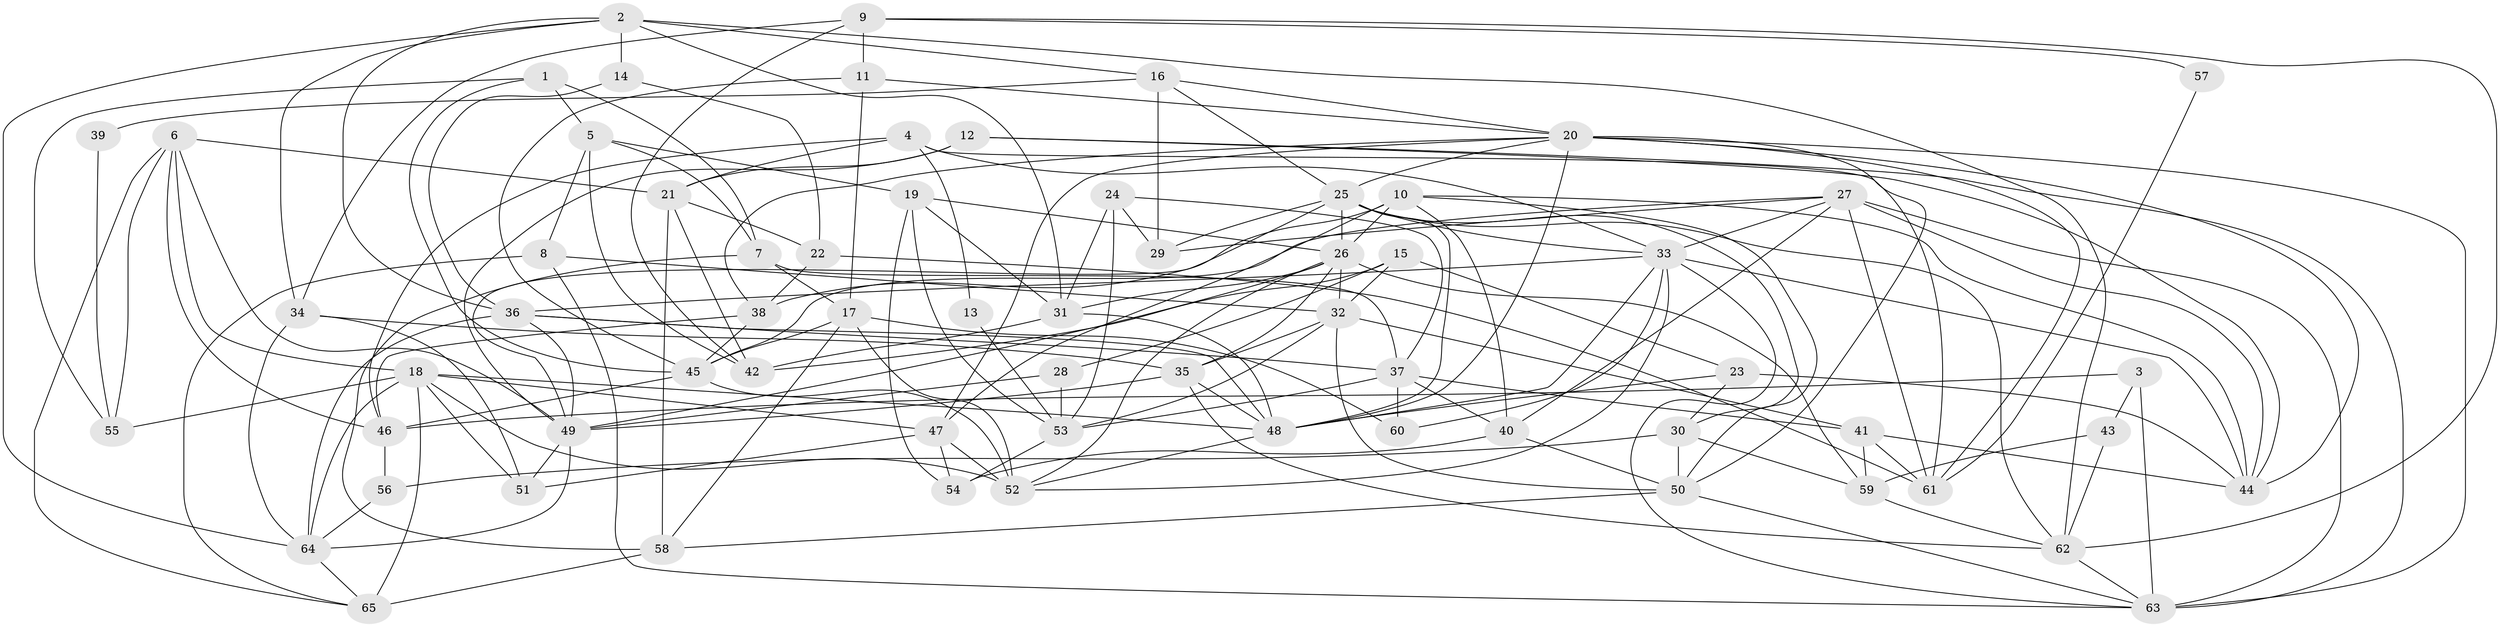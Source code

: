 // original degree distribution, {4: 0.2868217054263566, 6: 0.07751937984496124, 5: 0.17054263565891473, 3: 0.26356589147286824, 7: 0.031007751937984496, 8: 0.031007751937984496, 2: 0.13953488372093023}
// Generated by graph-tools (version 1.1) at 2025/02/03/09/25 03:02:00]
// undirected, 65 vertices, 178 edges
graph export_dot {
graph [start="1"]
  node [color=gray90,style=filled];
  1;
  2;
  3;
  4;
  5;
  6;
  7;
  8;
  9;
  10;
  11;
  12;
  13;
  14;
  15;
  16;
  17;
  18;
  19;
  20;
  21;
  22;
  23;
  24;
  25;
  26;
  27;
  28;
  29;
  30;
  31;
  32;
  33;
  34;
  35;
  36;
  37;
  38;
  39;
  40;
  41;
  42;
  43;
  44;
  45;
  46;
  47;
  48;
  49;
  50;
  51;
  52;
  53;
  54;
  55;
  56;
  57;
  58;
  59;
  60;
  61;
  62;
  63;
  64;
  65;
  1 -- 5 [weight=1.0];
  1 -- 7 [weight=1.0];
  1 -- 45 [weight=1.0];
  1 -- 55 [weight=1.0];
  2 -- 14 [weight=2.0];
  2 -- 16 [weight=1.0];
  2 -- 31 [weight=1.0];
  2 -- 34 [weight=1.0];
  2 -- 36 [weight=1.0];
  2 -- 62 [weight=1.0];
  2 -- 64 [weight=1.0];
  3 -- 43 [weight=1.0];
  3 -- 46 [weight=1.0];
  3 -- 63 [weight=1.0];
  4 -- 13 [weight=1.0];
  4 -- 21 [weight=1.0];
  4 -- 33 [weight=1.0];
  4 -- 46 [weight=1.0];
  4 -- 61 [weight=1.0];
  5 -- 7 [weight=1.0];
  5 -- 8 [weight=1.0];
  5 -- 19 [weight=1.0];
  5 -- 42 [weight=1.0];
  6 -- 18 [weight=1.0];
  6 -- 21 [weight=1.0];
  6 -- 46 [weight=1.0];
  6 -- 49 [weight=1.0];
  6 -- 55 [weight=1.0];
  6 -- 65 [weight=1.0];
  7 -- 17 [weight=1.0];
  7 -- 37 [weight=1.0];
  7 -- 58 [weight=1.0];
  8 -- 32 [weight=1.0];
  8 -- 63 [weight=1.0];
  8 -- 65 [weight=1.0];
  9 -- 11 [weight=1.0];
  9 -- 34 [weight=1.0];
  9 -- 42 [weight=1.0];
  9 -- 57 [weight=1.0];
  9 -- 62 [weight=1.0];
  10 -- 26 [weight=2.0];
  10 -- 40 [weight=1.0];
  10 -- 44 [weight=1.0];
  10 -- 47 [weight=2.0];
  10 -- 49 [weight=1.0];
  10 -- 50 [weight=1.0];
  11 -- 17 [weight=2.0];
  11 -- 20 [weight=1.0];
  11 -- 45 [weight=1.0];
  12 -- 21 [weight=2.0];
  12 -- 44 [weight=1.0];
  12 -- 49 [weight=1.0];
  12 -- 63 [weight=1.0];
  13 -- 53 [weight=1.0];
  14 -- 22 [weight=1.0];
  14 -- 36 [weight=1.0];
  15 -- 23 [weight=1.0];
  15 -- 28 [weight=1.0];
  15 -- 32 [weight=1.0];
  15 -- 42 [weight=1.0];
  16 -- 20 [weight=1.0];
  16 -- 25 [weight=1.0];
  16 -- 29 [weight=1.0];
  16 -- 39 [weight=1.0];
  17 -- 45 [weight=1.0];
  17 -- 52 [weight=1.0];
  17 -- 58 [weight=1.0];
  17 -- 60 [weight=1.0];
  18 -- 47 [weight=1.0];
  18 -- 48 [weight=1.0];
  18 -- 51 [weight=1.0];
  18 -- 52 [weight=1.0];
  18 -- 55 [weight=1.0];
  18 -- 64 [weight=1.0];
  18 -- 65 [weight=1.0];
  19 -- 26 [weight=1.0];
  19 -- 31 [weight=1.0];
  19 -- 53 [weight=1.0];
  19 -- 54 [weight=1.0];
  20 -- 25 [weight=1.0];
  20 -- 38 [weight=1.0];
  20 -- 44 [weight=1.0];
  20 -- 47 [weight=1.0];
  20 -- 48 [weight=1.0];
  20 -- 50 [weight=1.0];
  20 -- 61 [weight=1.0];
  20 -- 63 [weight=2.0];
  21 -- 22 [weight=1.0];
  21 -- 42 [weight=1.0];
  21 -- 58 [weight=1.0];
  22 -- 38 [weight=1.0];
  22 -- 61 [weight=1.0];
  23 -- 30 [weight=1.0];
  23 -- 44 [weight=1.0];
  23 -- 48 [weight=1.0];
  24 -- 29 [weight=1.0];
  24 -- 31 [weight=1.0];
  24 -- 37 [weight=1.0];
  24 -- 53 [weight=1.0];
  25 -- 26 [weight=1.0];
  25 -- 29 [weight=1.0];
  25 -- 30 [weight=1.0];
  25 -- 33 [weight=1.0];
  25 -- 38 [weight=1.0];
  25 -- 48 [weight=1.0];
  25 -- 62 [weight=1.0];
  26 -- 31 [weight=1.0];
  26 -- 32 [weight=1.0];
  26 -- 35 [weight=1.0];
  26 -- 49 [weight=1.0];
  26 -- 52 [weight=1.0];
  26 -- 59 [weight=1.0];
  27 -- 29 [weight=1.0];
  27 -- 33 [weight=1.0];
  27 -- 40 [weight=1.0];
  27 -- 44 [weight=1.0];
  27 -- 45 [weight=1.0];
  27 -- 61 [weight=1.0];
  27 -- 63 [weight=1.0];
  28 -- 49 [weight=1.0];
  28 -- 53 [weight=1.0];
  30 -- 50 [weight=1.0];
  30 -- 56 [weight=1.0];
  30 -- 59 [weight=1.0];
  31 -- 42 [weight=1.0];
  31 -- 48 [weight=1.0];
  32 -- 35 [weight=1.0];
  32 -- 41 [weight=1.0];
  32 -- 50 [weight=1.0];
  32 -- 53 [weight=1.0];
  33 -- 36 [weight=1.0];
  33 -- 44 [weight=1.0];
  33 -- 48 [weight=1.0];
  33 -- 52 [weight=1.0];
  33 -- 60 [weight=1.0];
  33 -- 63 [weight=1.0];
  34 -- 35 [weight=1.0];
  34 -- 51 [weight=1.0];
  34 -- 64 [weight=1.0];
  35 -- 48 [weight=1.0];
  35 -- 49 [weight=1.0];
  35 -- 62 [weight=1.0];
  36 -- 37 [weight=1.0];
  36 -- 48 [weight=2.0];
  36 -- 49 [weight=1.0];
  36 -- 64 [weight=1.0];
  37 -- 40 [weight=1.0];
  37 -- 41 [weight=1.0];
  37 -- 53 [weight=1.0];
  37 -- 60 [weight=1.0];
  38 -- 45 [weight=1.0];
  38 -- 46 [weight=1.0];
  39 -- 55 [weight=1.0];
  40 -- 50 [weight=1.0];
  40 -- 54 [weight=2.0];
  41 -- 44 [weight=1.0];
  41 -- 59 [weight=1.0];
  41 -- 61 [weight=1.0];
  43 -- 59 [weight=2.0];
  43 -- 62 [weight=1.0];
  45 -- 46 [weight=1.0];
  45 -- 52 [weight=2.0];
  46 -- 56 [weight=1.0];
  47 -- 51 [weight=1.0];
  47 -- 52 [weight=1.0];
  47 -- 54 [weight=1.0];
  48 -- 52 [weight=1.0];
  49 -- 51 [weight=1.0];
  49 -- 64 [weight=1.0];
  50 -- 58 [weight=1.0];
  50 -- 63 [weight=1.0];
  53 -- 54 [weight=1.0];
  56 -- 64 [weight=1.0];
  57 -- 61 [weight=1.0];
  58 -- 65 [weight=2.0];
  59 -- 62 [weight=1.0];
  62 -- 63 [weight=1.0];
  64 -- 65 [weight=1.0];
}
